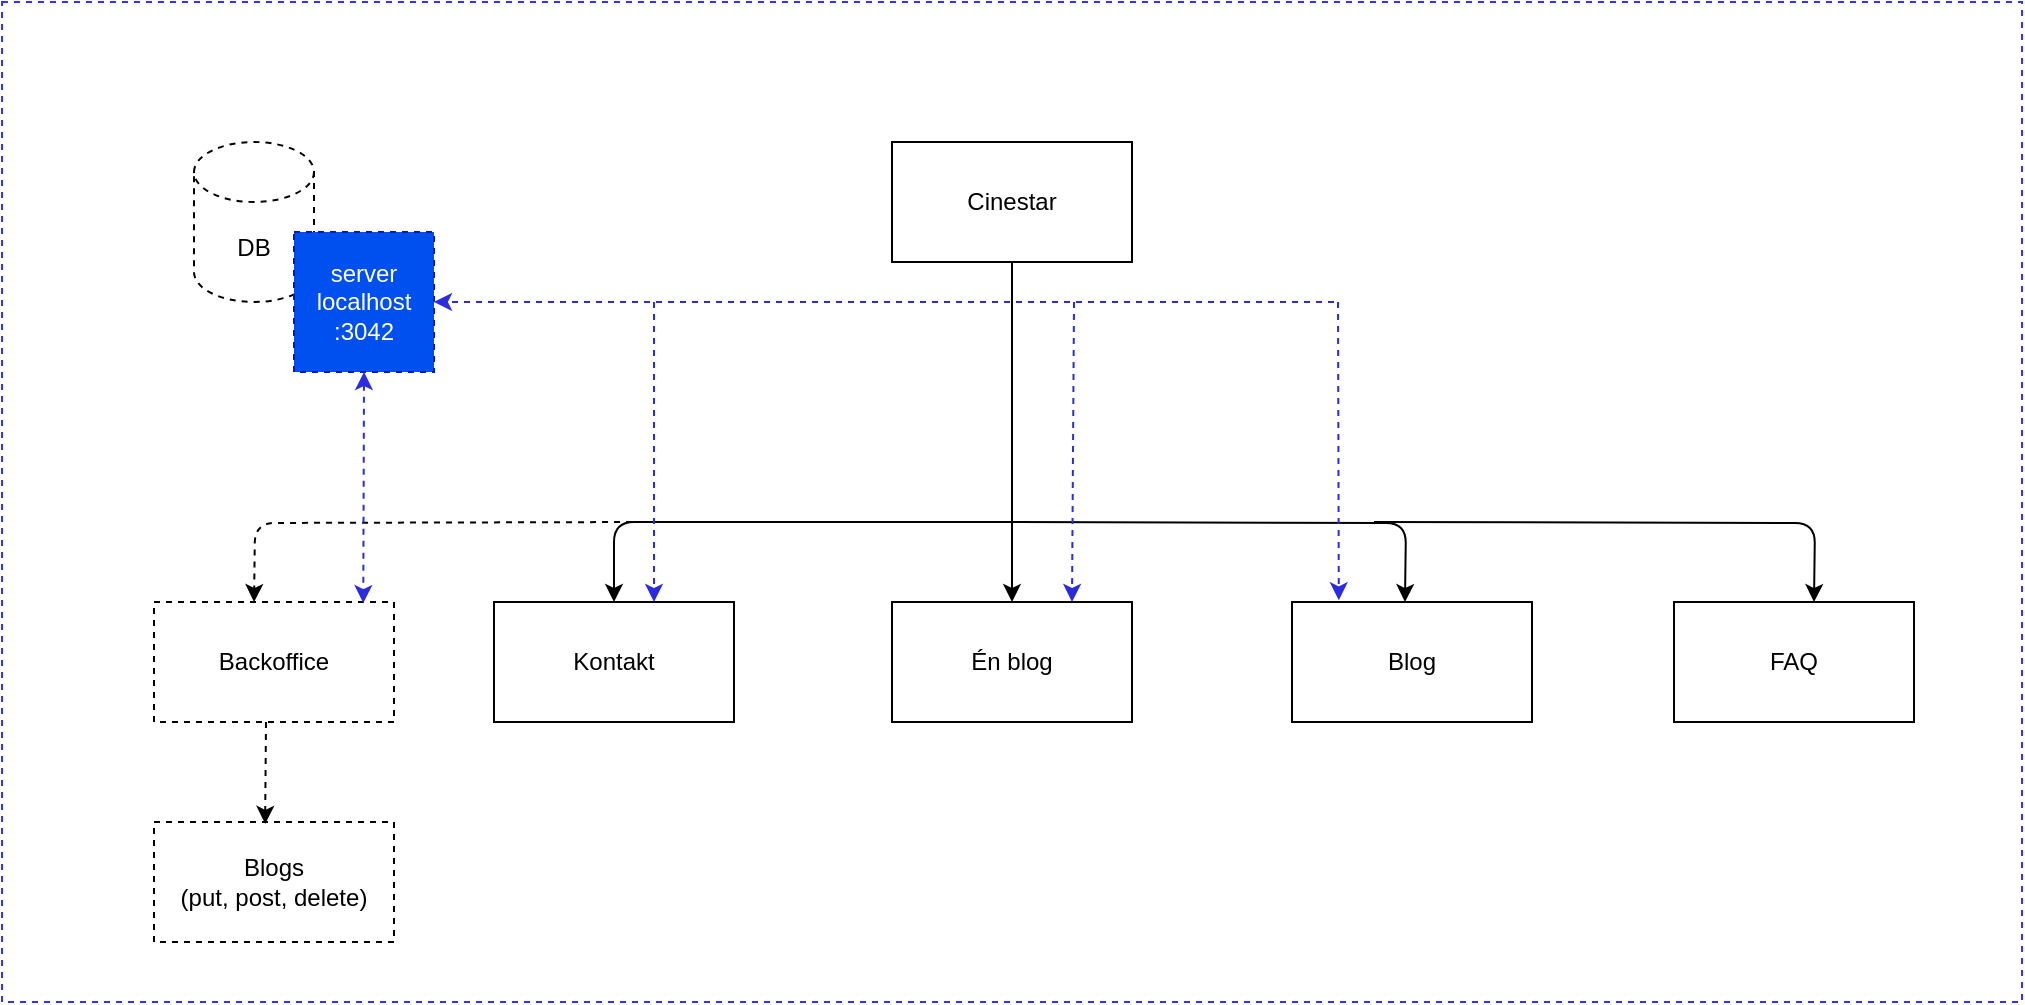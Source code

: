 <mxfile>
    <diagram id="41PEzH5CkD38XQpYwjTR" name="Page-1">
        <mxGraphModel dx="2312" dy="2022" grid="1" gridSize="10" guides="1" tooltips="1" connect="1" arrows="1" fold="1" page="1" pageScale="1" pageWidth="850" pageHeight="1100" math="0" shadow="0">
            <root>
                <mxCell id="0"/>
                <mxCell id="1" parent="0"/>
                <mxCell id="2" value="&amp;nbsp;" style="rounded=0;whiteSpace=wrap;html=1;dashed=1;strokeColor=#3333FF;fontColor=#FFFFFF;fillColor=default;" parent="1" vertex="1">
                    <mxGeometry x="-86" y="-100" width="1010" height="500" as="geometry"/>
                </mxCell>
                <mxCell id="3" value="DB" style="shape=cylinder3;whiteSpace=wrap;html=1;boundedLbl=1;backgroundOutline=1;size=15;fillColor=default;dashed=1;" parent="1" vertex="1">
                    <mxGeometry x="10" y="-30" width="60" height="80" as="geometry"/>
                </mxCell>
                <mxCell id="7" value="" style="edgeStyle=none;html=1;" parent="1" source="4" target="6" edge="1">
                    <mxGeometry relative="1" as="geometry"/>
                </mxCell>
                <mxCell id="4" value="Cinestar" style="rounded=0;whiteSpace=wrap;html=1;" parent="1" vertex="1">
                    <mxGeometry x="359" y="-30" width="120" height="60" as="geometry"/>
                </mxCell>
                <mxCell id="5" value="server&lt;br&gt;localhost&lt;br&gt;:3042" style="whiteSpace=wrap;html=1;aspect=fixed;dashed=1;fillColor=#0050ef;fontColor=#ffffff;strokeColor=#001DBC;" parent="1" vertex="1">
                    <mxGeometry x="60" y="15" width="70" height="70" as="geometry"/>
                </mxCell>
                <mxCell id="6" value="Én blog" style="whiteSpace=wrap;html=1;rounded=0;" parent="1" vertex="1">
                    <mxGeometry x="359" y="200" width="120" height="60" as="geometry"/>
                </mxCell>
                <mxCell id="10" value="Kontakt" style="whiteSpace=wrap;html=1;rounded=0;" parent="1" vertex="1">
                    <mxGeometry x="160" y="200" width="120" height="60" as="geometry"/>
                </mxCell>
                <mxCell id="13" value="Blog" style="whiteSpace=wrap;html=1;rounded=0;" parent="1" vertex="1">
                    <mxGeometry x="559" y="200" width="120" height="60" as="geometry"/>
                </mxCell>
                <mxCell id="15" value="FAQ" style="whiteSpace=wrap;html=1;rounded=0;" parent="1" vertex="1">
                    <mxGeometry x="750" y="200" width="120" height="60" as="geometry"/>
                </mxCell>
                <mxCell id="20" value="" style="endArrow=classic;html=1;edgeStyle=orthogonalEdgeStyle;dashed=1;" parent="1" edge="1">
                    <mxGeometry width="50" height="50" relative="1" as="geometry">
                        <mxPoint x="235.03" y="160" as="sourcePoint"/>
                        <mxPoint x="40.03" y="200" as="targetPoint"/>
                    </mxGeometry>
                </mxCell>
                <mxCell id="21" value="" style="endArrow=classic;html=1;edgeStyle=orthogonalEdgeStyle;" parent="1" edge="1">
                    <mxGeometry width="50" height="50" relative="1" as="geometry">
                        <mxPoint x="420" y="160" as="sourcePoint"/>
                        <mxPoint x="220" y="200" as="targetPoint"/>
                        <Array as="points">
                            <mxPoint x="220" y="160"/>
                        </Array>
                    </mxGeometry>
                </mxCell>
                <mxCell id="22" value="" style="endArrow=classic;html=1;entryX=0.5;entryY=0;entryDx=0;entryDy=0;edgeStyle=orthogonalEdgeStyle;" parent="1" edge="1">
                    <mxGeometry width="50" height="50" relative="1" as="geometry">
                        <mxPoint x="600" y="160" as="sourcePoint"/>
                        <mxPoint x="820" y="200" as="targetPoint"/>
                    </mxGeometry>
                </mxCell>
                <mxCell id="25" value="" style="endArrow=classic;html=1;entryX=0.5;entryY=0;entryDx=0;entryDy=0;edgeStyle=orthogonalEdgeStyle;" parent="1" edge="1">
                    <mxGeometry width="50" height="50" relative="1" as="geometry">
                        <mxPoint x="420" y="160" as="sourcePoint"/>
                        <mxPoint x="615.48" y="200" as="targetPoint"/>
                    </mxGeometry>
                </mxCell>
                <mxCell id="26" value="Backoffice" style="rounded=0;whiteSpace=wrap;html=1;dashed=1;" parent="1" vertex="1">
                    <mxGeometry x="-10" y="200" width="120" height="60" as="geometry"/>
                </mxCell>
                <mxCell id="27" value="Blogs&lt;br&gt;(put, post, delete)" style="rounded=0;whiteSpace=wrap;html=1;dashed=1;" parent="1" vertex="1">
                    <mxGeometry x="-10" y="310" width="120" height="60" as="geometry"/>
                </mxCell>
                <mxCell id="28" value="" style="endArrow=classic;html=1;dashed=1;entryX=0.463;entryY=0.016;entryDx=0;entryDy=0;entryPerimeter=0;" parent="1" target="27" edge="1">
                    <mxGeometry width="50" height="50" relative="1" as="geometry">
                        <mxPoint x="46" y="260" as="sourcePoint"/>
                        <mxPoint x="40.286" y="300" as="targetPoint"/>
                    </mxGeometry>
                </mxCell>
                <mxCell id="29" value="" style="endArrow=classic;html=1;dashed=1;strokeColor=#2C2CDE;entryX=0.195;entryY=-0.014;entryDx=0;entryDy=0;entryPerimeter=0;" parent="1" target="13" edge="1">
                    <mxGeometry width="50" height="50" relative="1" as="geometry">
                        <mxPoint x="582" y="50" as="sourcePoint"/>
                        <mxPoint x="580" y="190" as="targetPoint"/>
                    </mxGeometry>
                </mxCell>
                <mxCell id="33" value="" style="endArrow=classic;html=1;dashed=1;strokeColor=#2C2CDE;" parent="1" edge="1">
                    <mxGeometry width="50" height="50" relative="1" as="geometry">
                        <mxPoint x="240" y="50" as="sourcePoint"/>
                        <mxPoint x="240" y="200" as="targetPoint"/>
                    </mxGeometry>
                </mxCell>
                <mxCell id="35" value="" style="endArrow=classic;html=1;dashed=1;strokeColor=#2C2CDE;entryX=0.75;entryY=0;entryDx=0;entryDy=0;" parent="1" target="6" edge="1">
                    <mxGeometry width="50" height="50" relative="1" as="geometry">
                        <mxPoint x="450" y="50" as="sourcePoint"/>
                        <mxPoint x="450" y="190" as="targetPoint"/>
                    </mxGeometry>
                </mxCell>
                <mxCell id="37" value="" style="endArrow=classic;html=1;dashed=1;strokeColor=#2C2CDE;startArrow=classic;startFill=1;exitX=0.5;exitY=1;exitDx=0;exitDy=0;entryX=0.872;entryY=0.009;entryDx=0;entryDy=0;entryPerimeter=0;" parent="1" source="5" target="26" edge="1">
                    <mxGeometry width="50" height="50" relative="1" as="geometry">
                        <mxPoint x="91" y="140" as="sourcePoint"/>
                        <mxPoint x="90" y="200" as="targetPoint"/>
                    </mxGeometry>
                </mxCell>
                <mxCell id="46" value="" style="endArrow=classic;html=1;dashed=1;strokeColor=#2C2CDE;entryX=1;entryY=0.5;entryDx=0;entryDy=0;" parent="1" target="5" edge="1">
                    <mxGeometry width="50" height="50" relative="1" as="geometry">
                        <mxPoint x="580" y="50" as="sourcePoint"/>
                        <mxPoint x="660.32" y="110.0" as="targetPoint"/>
                    </mxGeometry>
                </mxCell>
            </root>
        </mxGraphModel>
    </diagram>
</mxfile>